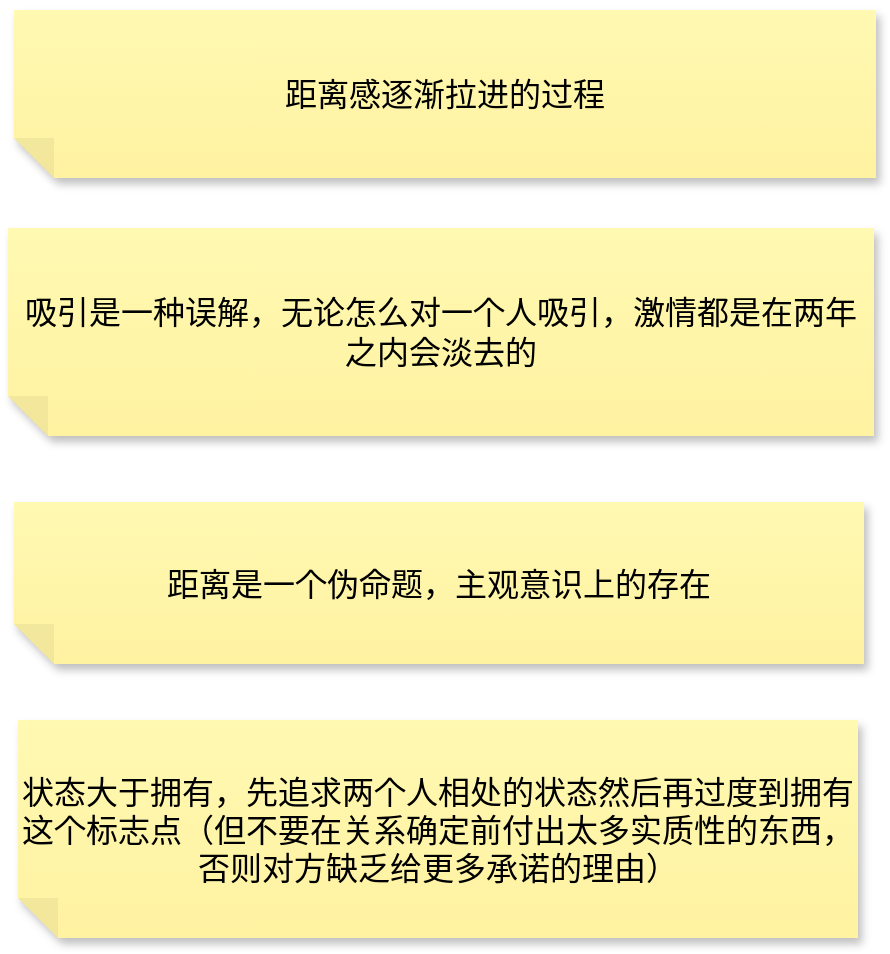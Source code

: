 <mxfile version="20.5.3" type="github">
  <diagram id="N5WR_CQhTeOgYyPtE60l" name="第 1 页">
    <mxGraphModel dx="1732" dy="999" grid="0" gridSize="10" guides="1" tooltips="1" connect="1" arrows="1" fold="1" page="0" pageScale="1" pageWidth="1200" pageHeight="1600" math="0" shadow="0">
      <root>
        <mxCell id="0" />
        <mxCell id="1" parent="0" />
        <mxCell id="9sTnAQBF27aZG5OhYkMY-1" value="距离感逐渐拉进的过程" style="shape=note;whiteSpace=wrap;html=1;backgroundOutline=1;fontColor=#000000;darkOpacity=0.05;fillColor=#FFF9B2;strokeColor=none;fillStyle=solid;direction=west;gradientDirection=north;gradientColor=#FFF2A1;shadow=1;size=20;pointerEvents=1;fontSize=16;" vertex="1" parent="1">
          <mxGeometry x="-12" y="-1" width="431" height="84" as="geometry" />
        </mxCell>
        <mxCell id="9sTnAQBF27aZG5OhYkMY-2" value="吸引是一种误解，无论怎么对一个人吸引，激情都是在两年之内会淡去的" style="shape=note;whiteSpace=wrap;html=1;backgroundOutline=1;fontColor=#000000;darkOpacity=0.05;fillColor=#FFF9B2;strokeColor=none;fillStyle=solid;direction=west;gradientDirection=north;gradientColor=#FFF2A1;shadow=1;size=20;pointerEvents=1;fontSize=16;" vertex="1" parent="1">
          <mxGeometry x="-15" y="108" width="433" height="104" as="geometry" />
        </mxCell>
        <mxCell id="9sTnAQBF27aZG5OhYkMY-3" value="距离是一个伪命题，主观意识上的存在" style="shape=note;whiteSpace=wrap;html=1;backgroundOutline=1;fontColor=#000000;darkOpacity=0.05;fillColor=#FFF9B2;strokeColor=none;fillStyle=solid;direction=west;gradientDirection=north;gradientColor=#FFF2A1;shadow=1;size=20;pointerEvents=1;fontSize=16;" vertex="1" parent="1">
          <mxGeometry x="-12" y="245" width="425" height="81" as="geometry" />
        </mxCell>
        <mxCell id="9sTnAQBF27aZG5OhYkMY-4" value="状态大于拥有，先追求两个人相处的状态然后再过度到拥有这个标志点（但不要在关系确定前付出太多实质性的东西，否则对方缺乏给更多承诺的理由）" style="shape=note;whiteSpace=wrap;html=1;backgroundOutline=1;fontColor=#000000;darkOpacity=0.05;fillColor=#FFF9B2;strokeColor=none;fillStyle=solid;direction=west;gradientDirection=north;gradientColor=#FFF2A1;shadow=1;size=20;pointerEvents=1;fontSize=16;" vertex="1" parent="1">
          <mxGeometry x="-10" y="354" width="420" height="109" as="geometry" />
        </mxCell>
      </root>
    </mxGraphModel>
  </diagram>
</mxfile>
